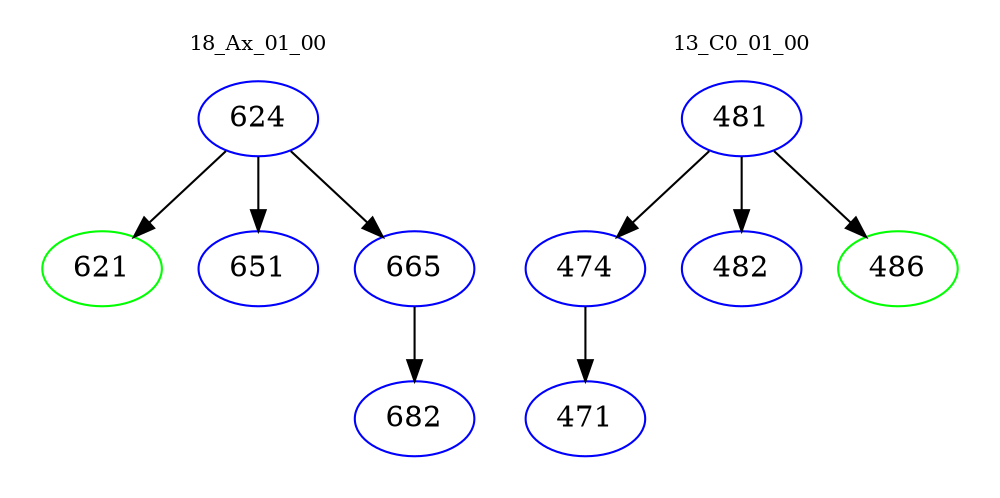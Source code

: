 digraph{
subgraph cluster_0 {
color = white
label = "18_Ax_01_00";
fontsize=10;
T0_624 [label="624", color="blue"]
T0_624 -> T0_621 [color="black"]
T0_621 [label="621", color="green"]
T0_624 -> T0_651 [color="black"]
T0_651 [label="651", color="blue"]
T0_624 -> T0_665 [color="black"]
T0_665 [label="665", color="blue"]
T0_665 -> T0_682 [color="black"]
T0_682 [label="682", color="blue"]
}
subgraph cluster_1 {
color = white
label = "13_C0_01_00";
fontsize=10;
T1_481 [label="481", color="blue"]
T1_481 -> T1_474 [color="black"]
T1_474 [label="474", color="blue"]
T1_474 -> T1_471 [color="black"]
T1_471 [label="471", color="blue"]
T1_481 -> T1_482 [color="black"]
T1_482 [label="482", color="blue"]
T1_481 -> T1_486 [color="black"]
T1_486 [label="486", color="green"]
}
}
